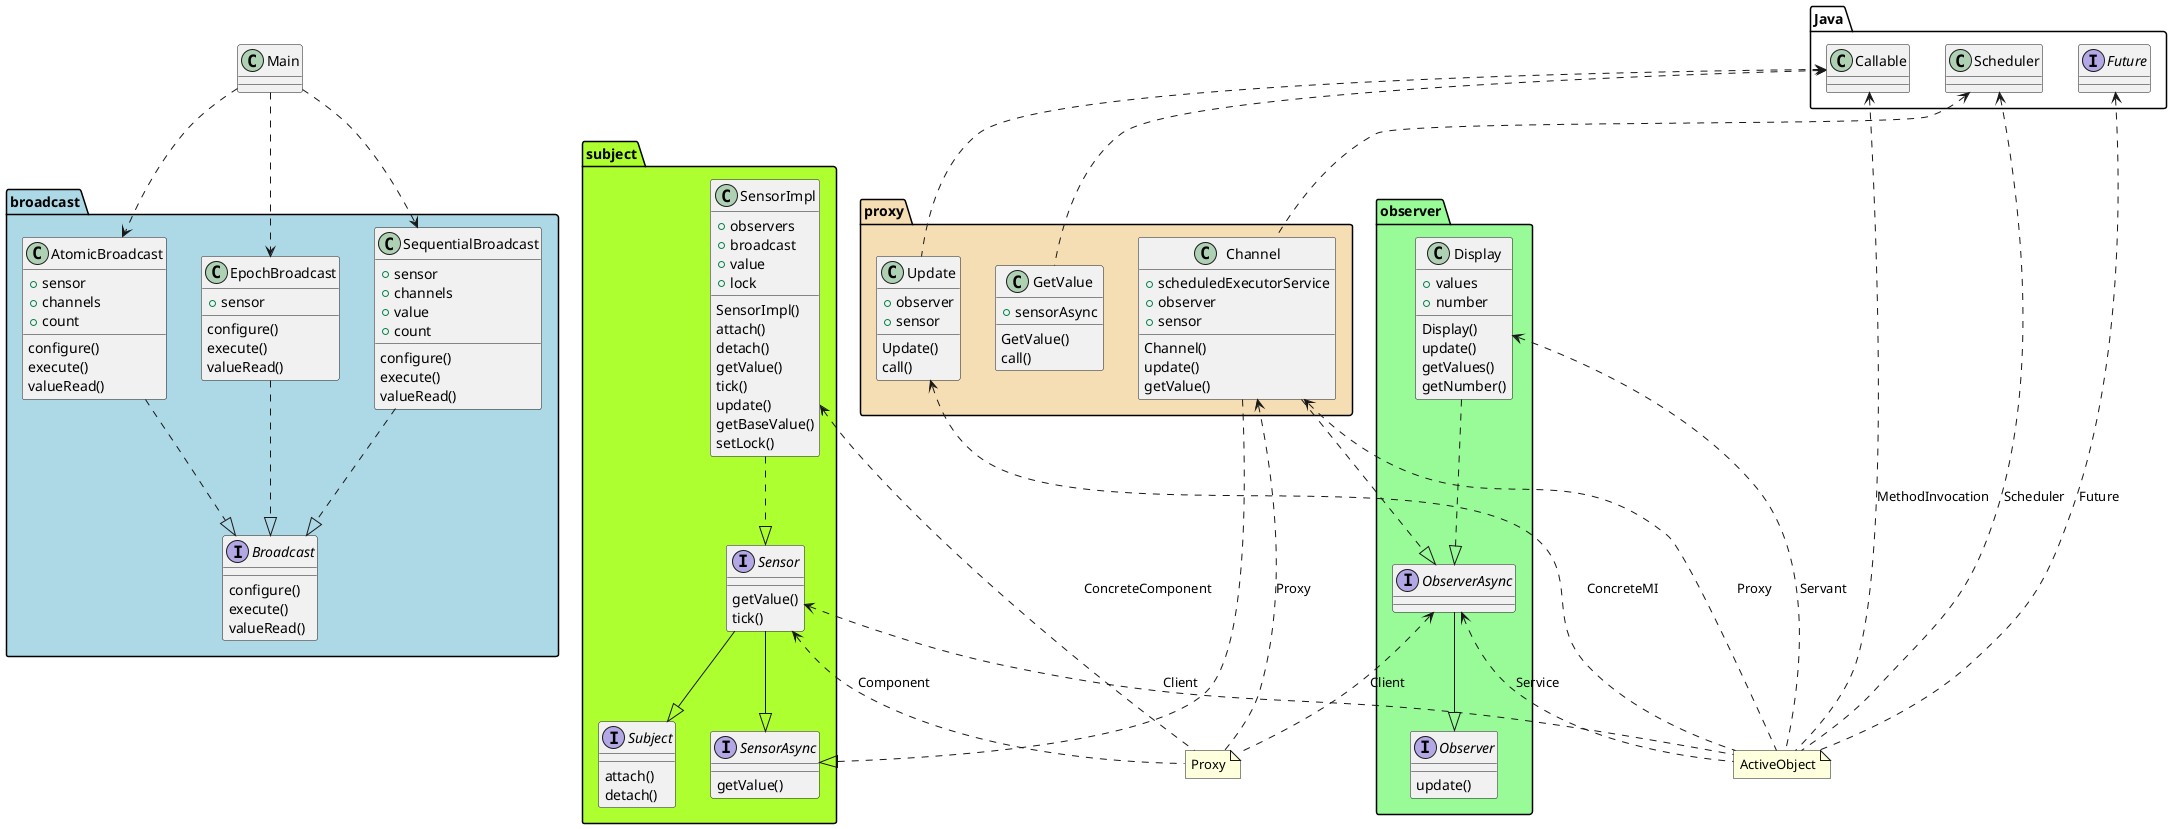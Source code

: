 @startuml

package broadcast #lightblue {
  class AtomicBroadcast {
      + sensor
      + channels
      + count
      configure()
      execute()
      valueRead()
  }
  interface Broadcast {
      configure()
      execute()
      valueRead()
  }
  class EpochBroadcast {
      +sensor
      configure()
      execute()
      valueRead()
  }
  class SequentialBroadcast {
      +sensor
      +channels
      +value
      +count
      configure()
      execute()
      valueRead()
  }
}

package observer #PaleGreen {
  class Display {
  Display()
  update()
  getValues()
  getNumber()
  +values
  +number
  }
  interface Observer {
  update()
  }
  interface ObserverAsync {
  }
}

package proxy #Wheat {
  class Channel {
  Channel()
  update()
  getValue()
  +scheduledExecutorService
  +observer
  +sensor
  }
  class GetValue {
  GetValue()
  call()
  +sensorAsync
  }
  class Update {
  Update()
  call()
  +observer
  +sensor
  }
}

package subject #GreenYellow {
  interface Sensor {
    getValue()
    tick()
  }
  interface SensorAsync {
  getValue()
  }
  class SensorImpl {
  SensorImpl()
  attach()
  detach()
  getValue()
  tick()
  update()
  getBaseValue()
  setLock()
  +observers
  +broadcast
  +value
  +lock
  }
  interface Subject {
  attach()
  detach()
  }
}

package Java {
  interface Future {
  }
  class Scheduler {
  }
  class Callable {
  }
}
class Main {
}

Sensor --|> Subject
Sensor --|> SensorAsync
ObserverAsync --|> Observer
Display ..|> ObserverAsync

Channel ..|> ObserverAsync
Channel ..|> SensorAsync

SensorImpl ..|> Sensor

AtomicBroadcast ..|> Broadcast
EpochBroadcast ..|> Broadcast
SequentialBroadcast ..|> Broadcast

Main ..> AtomicBroadcast
Main ..> EpochBroadcast
Main ..> SequentialBroadcast

Scheduler <.. Channel
Callable <.. GetValue
Callable <.. Update

note "ActiveObject" as N1
Future <.. N1 : Future
Callable <.. N1 : MethodInvocation
Update <.. N1 : ConcreteMI
Scheduler <.. N1 : Scheduler
Channel <.. N1 : Proxy
Display <.. N1 : Servant
ObserverAsync <.. N1 : Service
Sensor <.. N1 : Client

note "Proxy" as N2
Channel <.. N2 : Proxy
ObserverAsync <.. N2 : Client
SensorImpl <.. N2 : ConcreteComponent
Sensor <.. N2 : Component

@enduml